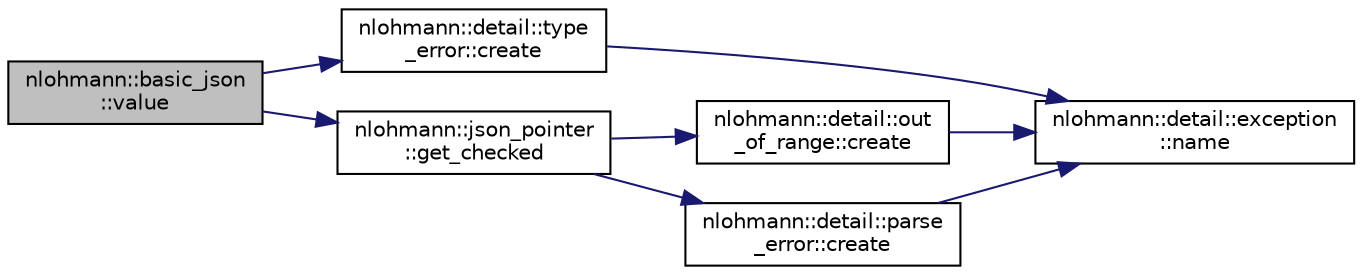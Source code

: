 digraph "nlohmann::basic_json::value"
{
 // INTERACTIVE_SVG=YES
  edge [fontname="Helvetica",fontsize="10",labelfontname="Helvetica",labelfontsize="10"];
  node [fontname="Helvetica",fontsize="10",shape=record];
  rankdir="LR";
  Node552 [label="nlohmann::basic_json\l::value",height=0.2,width=0.4,color="black", fillcolor="grey75", style="filled", fontcolor="black"];
  Node552 -> Node553 [color="midnightblue",fontsize="10",style="solid"];
  Node553 [label="nlohmann::detail::type\l_error::create",height=0.2,width=0.4,color="black", fillcolor="white", style="filled",URL="$classnlohmann_1_1detail_1_1type__error.html#aecc083aea4b698c33d042670ba50c10f"];
  Node553 -> Node554 [color="midnightblue",fontsize="10",style="solid"];
  Node554 [label="nlohmann::detail::exception\l::name",height=0.2,width=0.4,color="black", fillcolor="white", style="filled",URL="$classnlohmann_1_1detail_1_1exception.html#abf41a7e9178356314082284e6cfea278"];
  Node552 -> Node555 [color="midnightblue",fontsize="10",style="solid"];
  Node555 [label="nlohmann::json_pointer\l::get_checked",height=0.2,width=0.4,color="black", fillcolor="white", style="filled",URL="$classnlohmann_1_1json__pointer.html#a366d68a67e40d86676d3bdb52e167294"];
  Node555 -> Node556 [color="midnightblue",fontsize="10",style="solid"];
  Node556 [label="nlohmann::detail::out\l_of_range::create",height=0.2,width=0.4,color="black", fillcolor="white", style="filled",URL="$classnlohmann_1_1detail_1_1out__of__range.html#a3f6d82a6f967c4728a1ec735a7867073"];
  Node556 -> Node554 [color="midnightblue",fontsize="10",style="solid"];
  Node555 -> Node557 [color="midnightblue",fontsize="10",style="solid"];
  Node557 [label="nlohmann::detail::parse\l_error::create",height=0.2,width=0.4,color="black", fillcolor="white", style="filled",URL="$classnlohmann_1_1detail_1_1parse__error.html#a9fd60ad6bce80fd99686ad332faefd37",tooltip="create a parse error exception "];
  Node557 -> Node554 [color="midnightblue",fontsize="10",style="solid"];
}
